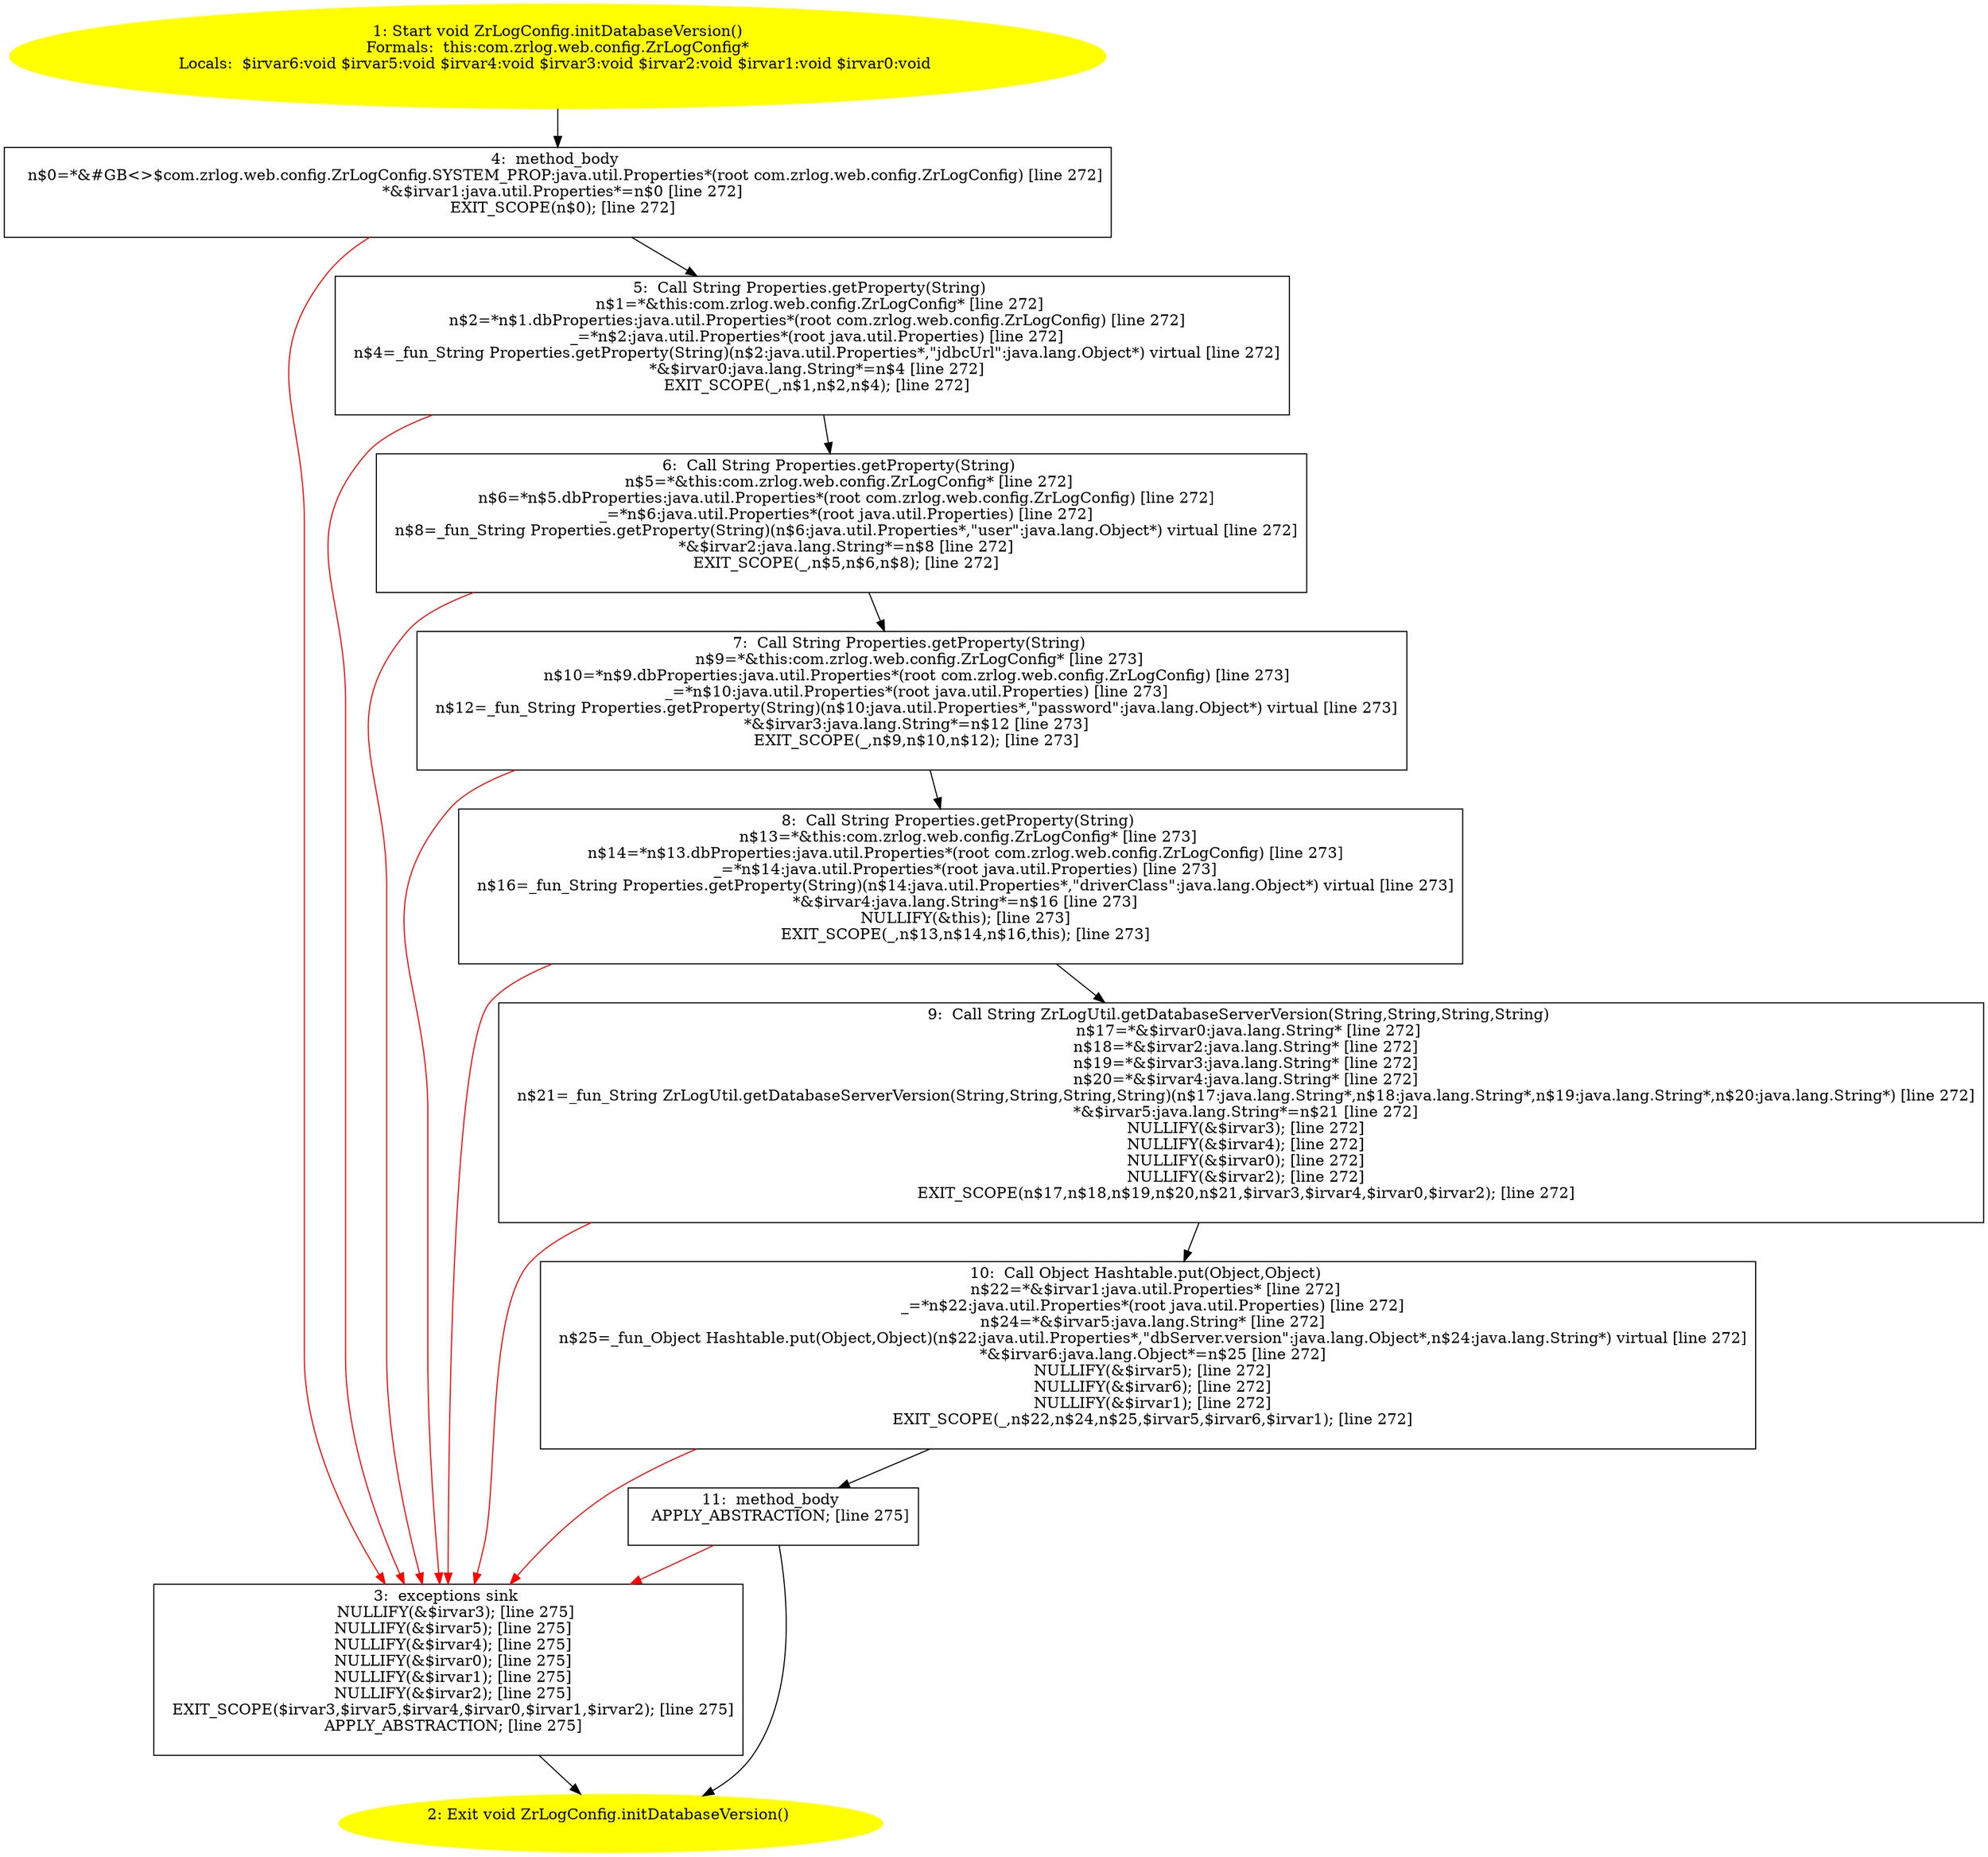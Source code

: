/* @generated */
digraph cfg {
"com.zrlog.web.config.ZrLogConfig.initDatabaseVersion():void.e40969fc4ca004a5662b17566f304a66_1" [label="1: Start void ZrLogConfig.initDatabaseVersion()\nFormals:  this:com.zrlog.web.config.ZrLogConfig*\nLocals:  $irvar6:void $irvar5:void $irvar4:void $irvar3:void $irvar2:void $irvar1:void $irvar0:void \n  " color=yellow style=filled]
	

	 "com.zrlog.web.config.ZrLogConfig.initDatabaseVersion():void.e40969fc4ca004a5662b17566f304a66_1" -> "com.zrlog.web.config.ZrLogConfig.initDatabaseVersion():void.e40969fc4ca004a5662b17566f304a66_4" ;
"com.zrlog.web.config.ZrLogConfig.initDatabaseVersion():void.e40969fc4ca004a5662b17566f304a66_2" [label="2: Exit void ZrLogConfig.initDatabaseVersion() \n  " color=yellow style=filled]
	

"com.zrlog.web.config.ZrLogConfig.initDatabaseVersion():void.e40969fc4ca004a5662b17566f304a66_3" [label="3:  exceptions sink \n   NULLIFY(&$irvar3); [line 275]\n  NULLIFY(&$irvar5); [line 275]\n  NULLIFY(&$irvar4); [line 275]\n  NULLIFY(&$irvar0); [line 275]\n  NULLIFY(&$irvar1); [line 275]\n  NULLIFY(&$irvar2); [line 275]\n  EXIT_SCOPE($irvar3,$irvar5,$irvar4,$irvar0,$irvar1,$irvar2); [line 275]\n  APPLY_ABSTRACTION; [line 275]\n " shape="box"]
	

	 "com.zrlog.web.config.ZrLogConfig.initDatabaseVersion():void.e40969fc4ca004a5662b17566f304a66_3" -> "com.zrlog.web.config.ZrLogConfig.initDatabaseVersion():void.e40969fc4ca004a5662b17566f304a66_2" ;
"com.zrlog.web.config.ZrLogConfig.initDatabaseVersion():void.e40969fc4ca004a5662b17566f304a66_4" [label="4:  method_body \n   n$0=*&#GB<>$com.zrlog.web.config.ZrLogConfig.SYSTEM_PROP:java.util.Properties*(root com.zrlog.web.config.ZrLogConfig) [line 272]\n  *&$irvar1:java.util.Properties*=n$0 [line 272]\n  EXIT_SCOPE(n$0); [line 272]\n " shape="box"]
	

	 "com.zrlog.web.config.ZrLogConfig.initDatabaseVersion():void.e40969fc4ca004a5662b17566f304a66_4" -> "com.zrlog.web.config.ZrLogConfig.initDatabaseVersion():void.e40969fc4ca004a5662b17566f304a66_5" ;
	 "com.zrlog.web.config.ZrLogConfig.initDatabaseVersion():void.e40969fc4ca004a5662b17566f304a66_4" -> "com.zrlog.web.config.ZrLogConfig.initDatabaseVersion():void.e40969fc4ca004a5662b17566f304a66_3" [color="red" ];
"com.zrlog.web.config.ZrLogConfig.initDatabaseVersion():void.e40969fc4ca004a5662b17566f304a66_5" [label="5:  Call String Properties.getProperty(String) \n   n$1=*&this:com.zrlog.web.config.ZrLogConfig* [line 272]\n  n$2=*n$1.dbProperties:java.util.Properties*(root com.zrlog.web.config.ZrLogConfig) [line 272]\n  _=*n$2:java.util.Properties*(root java.util.Properties) [line 272]\n  n$4=_fun_String Properties.getProperty(String)(n$2:java.util.Properties*,\"jdbcUrl\":java.lang.Object*) virtual [line 272]\n  *&$irvar0:java.lang.String*=n$4 [line 272]\n  EXIT_SCOPE(_,n$1,n$2,n$4); [line 272]\n " shape="box"]
	

	 "com.zrlog.web.config.ZrLogConfig.initDatabaseVersion():void.e40969fc4ca004a5662b17566f304a66_5" -> "com.zrlog.web.config.ZrLogConfig.initDatabaseVersion():void.e40969fc4ca004a5662b17566f304a66_6" ;
	 "com.zrlog.web.config.ZrLogConfig.initDatabaseVersion():void.e40969fc4ca004a5662b17566f304a66_5" -> "com.zrlog.web.config.ZrLogConfig.initDatabaseVersion():void.e40969fc4ca004a5662b17566f304a66_3" [color="red" ];
"com.zrlog.web.config.ZrLogConfig.initDatabaseVersion():void.e40969fc4ca004a5662b17566f304a66_6" [label="6:  Call String Properties.getProperty(String) \n   n$5=*&this:com.zrlog.web.config.ZrLogConfig* [line 272]\n  n$6=*n$5.dbProperties:java.util.Properties*(root com.zrlog.web.config.ZrLogConfig) [line 272]\n  _=*n$6:java.util.Properties*(root java.util.Properties) [line 272]\n  n$8=_fun_String Properties.getProperty(String)(n$6:java.util.Properties*,\"user\":java.lang.Object*) virtual [line 272]\n  *&$irvar2:java.lang.String*=n$8 [line 272]\n  EXIT_SCOPE(_,n$5,n$6,n$8); [line 272]\n " shape="box"]
	

	 "com.zrlog.web.config.ZrLogConfig.initDatabaseVersion():void.e40969fc4ca004a5662b17566f304a66_6" -> "com.zrlog.web.config.ZrLogConfig.initDatabaseVersion():void.e40969fc4ca004a5662b17566f304a66_7" ;
	 "com.zrlog.web.config.ZrLogConfig.initDatabaseVersion():void.e40969fc4ca004a5662b17566f304a66_6" -> "com.zrlog.web.config.ZrLogConfig.initDatabaseVersion():void.e40969fc4ca004a5662b17566f304a66_3" [color="red" ];
"com.zrlog.web.config.ZrLogConfig.initDatabaseVersion():void.e40969fc4ca004a5662b17566f304a66_7" [label="7:  Call String Properties.getProperty(String) \n   n$9=*&this:com.zrlog.web.config.ZrLogConfig* [line 273]\n  n$10=*n$9.dbProperties:java.util.Properties*(root com.zrlog.web.config.ZrLogConfig) [line 273]\n  _=*n$10:java.util.Properties*(root java.util.Properties) [line 273]\n  n$12=_fun_String Properties.getProperty(String)(n$10:java.util.Properties*,\"password\":java.lang.Object*) virtual [line 273]\n  *&$irvar3:java.lang.String*=n$12 [line 273]\n  EXIT_SCOPE(_,n$9,n$10,n$12); [line 273]\n " shape="box"]
	

	 "com.zrlog.web.config.ZrLogConfig.initDatabaseVersion():void.e40969fc4ca004a5662b17566f304a66_7" -> "com.zrlog.web.config.ZrLogConfig.initDatabaseVersion():void.e40969fc4ca004a5662b17566f304a66_8" ;
	 "com.zrlog.web.config.ZrLogConfig.initDatabaseVersion():void.e40969fc4ca004a5662b17566f304a66_7" -> "com.zrlog.web.config.ZrLogConfig.initDatabaseVersion():void.e40969fc4ca004a5662b17566f304a66_3" [color="red" ];
"com.zrlog.web.config.ZrLogConfig.initDatabaseVersion():void.e40969fc4ca004a5662b17566f304a66_8" [label="8:  Call String Properties.getProperty(String) \n   n$13=*&this:com.zrlog.web.config.ZrLogConfig* [line 273]\n  n$14=*n$13.dbProperties:java.util.Properties*(root com.zrlog.web.config.ZrLogConfig) [line 273]\n  _=*n$14:java.util.Properties*(root java.util.Properties) [line 273]\n  n$16=_fun_String Properties.getProperty(String)(n$14:java.util.Properties*,\"driverClass\":java.lang.Object*) virtual [line 273]\n  *&$irvar4:java.lang.String*=n$16 [line 273]\n  NULLIFY(&this); [line 273]\n  EXIT_SCOPE(_,n$13,n$14,n$16,this); [line 273]\n " shape="box"]
	

	 "com.zrlog.web.config.ZrLogConfig.initDatabaseVersion():void.e40969fc4ca004a5662b17566f304a66_8" -> "com.zrlog.web.config.ZrLogConfig.initDatabaseVersion():void.e40969fc4ca004a5662b17566f304a66_9" ;
	 "com.zrlog.web.config.ZrLogConfig.initDatabaseVersion():void.e40969fc4ca004a5662b17566f304a66_8" -> "com.zrlog.web.config.ZrLogConfig.initDatabaseVersion():void.e40969fc4ca004a5662b17566f304a66_3" [color="red" ];
"com.zrlog.web.config.ZrLogConfig.initDatabaseVersion():void.e40969fc4ca004a5662b17566f304a66_9" [label="9:  Call String ZrLogUtil.getDatabaseServerVersion(String,String,String,String) \n   n$17=*&$irvar0:java.lang.String* [line 272]\n  n$18=*&$irvar2:java.lang.String* [line 272]\n  n$19=*&$irvar3:java.lang.String* [line 272]\n  n$20=*&$irvar4:java.lang.String* [line 272]\n  n$21=_fun_String ZrLogUtil.getDatabaseServerVersion(String,String,String,String)(n$17:java.lang.String*,n$18:java.lang.String*,n$19:java.lang.String*,n$20:java.lang.String*) [line 272]\n  *&$irvar5:java.lang.String*=n$21 [line 272]\n  NULLIFY(&$irvar3); [line 272]\n  NULLIFY(&$irvar4); [line 272]\n  NULLIFY(&$irvar0); [line 272]\n  NULLIFY(&$irvar2); [line 272]\n  EXIT_SCOPE(n$17,n$18,n$19,n$20,n$21,$irvar3,$irvar4,$irvar0,$irvar2); [line 272]\n " shape="box"]
	

	 "com.zrlog.web.config.ZrLogConfig.initDatabaseVersion():void.e40969fc4ca004a5662b17566f304a66_9" -> "com.zrlog.web.config.ZrLogConfig.initDatabaseVersion():void.e40969fc4ca004a5662b17566f304a66_10" ;
	 "com.zrlog.web.config.ZrLogConfig.initDatabaseVersion():void.e40969fc4ca004a5662b17566f304a66_9" -> "com.zrlog.web.config.ZrLogConfig.initDatabaseVersion():void.e40969fc4ca004a5662b17566f304a66_3" [color="red" ];
"com.zrlog.web.config.ZrLogConfig.initDatabaseVersion():void.e40969fc4ca004a5662b17566f304a66_10" [label="10:  Call Object Hashtable.put(Object,Object) \n   n$22=*&$irvar1:java.util.Properties* [line 272]\n  _=*n$22:java.util.Properties*(root java.util.Properties) [line 272]\n  n$24=*&$irvar5:java.lang.String* [line 272]\n  n$25=_fun_Object Hashtable.put(Object,Object)(n$22:java.util.Properties*,\"dbServer.version\":java.lang.Object*,n$24:java.lang.String*) virtual [line 272]\n  *&$irvar6:java.lang.Object*=n$25 [line 272]\n  NULLIFY(&$irvar5); [line 272]\n  NULLIFY(&$irvar6); [line 272]\n  NULLIFY(&$irvar1); [line 272]\n  EXIT_SCOPE(_,n$22,n$24,n$25,$irvar5,$irvar6,$irvar1); [line 272]\n " shape="box"]
	

	 "com.zrlog.web.config.ZrLogConfig.initDatabaseVersion():void.e40969fc4ca004a5662b17566f304a66_10" -> "com.zrlog.web.config.ZrLogConfig.initDatabaseVersion():void.e40969fc4ca004a5662b17566f304a66_11" ;
	 "com.zrlog.web.config.ZrLogConfig.initDatabaseVersion():void.e40969fc4ca004a5662b17566f304a66_10" -> "com.zrlog.web.config.ZrLogConfig.initDatabaseVersion():void.e40969fc4ca004a5662b17566f304a66_3" [color="red" ];
"com.zrlog.web.config.ZrLogConfig.initDatabaseVersion():void.e40969fc4ca004a5662b17566f304a66_11" [label="11:  method_body \n   APPLY_ABSTRACTION; [line 275]\n " shape="box"]
	

	 "com.zrlog.web.config.ZrLogConfig.initDatabaseVersion():void.e40969fc4ca004a5662b17566f304a66_11" -> "com.zrlog.web.config.ZrLogConfig.initDatabaseVersion():void.e40969fc4ca004a5662b17566f304a66_2" ;
	 "com.zrlog.web.config.ZrLogConfig.initDatabaseVersion():void.e40969fc4ca004a5662b17566f304a66_11" -> "com.zrlog.web.config.ZrLogConfig.initDatabaseVersion():void.e40969fc4ca004a5662b17566f304a66_3" [color="red" ];
}
